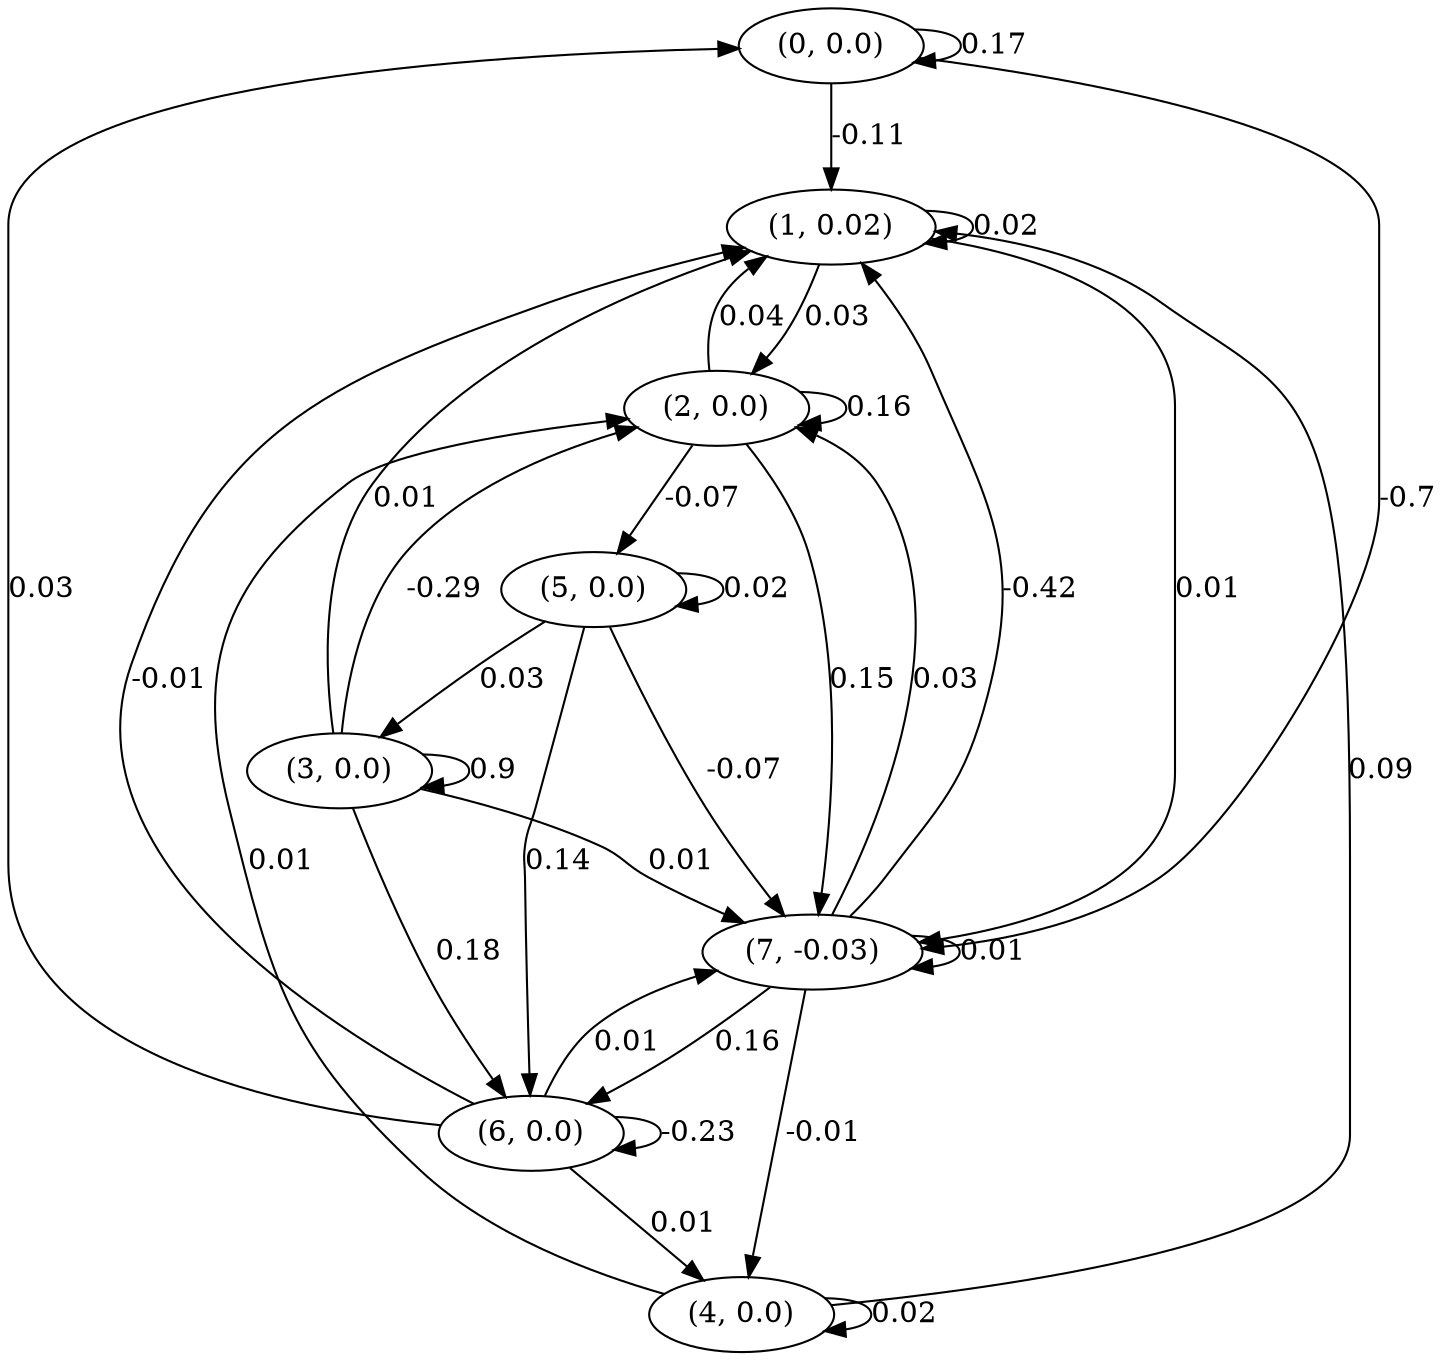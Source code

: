digraph {
    0 [ label = "(0, 0.0)" ]
    1 [ label = "(1, 0.02)" ]
    2 [ label = "(2, 0.0)" ]
    3 [ label = "(3, 0.0)" ]
    4 [ label = "(4, 0.0)" ]
    5 [ label = "(5, 0.0)" ]
    6 [ label = "(6, 0.0)" ]
    7 [ label = "(7, -0.03)" ]
    0 -> 0 [ label = "0.17" ]
    1 -> 1 [ label = "0.02" ]
    2 -> 2 [ label = "0.16" ]
    3 -> 3 [ label = "0.9" ]
    4 -> 4 [ label = "0.02" ]
    5 -> 5 [ label = "0.02" ]
    6 -> 6 [ label = "-0.23" ]
    7 -> 7 [ label = "0.01" ]
    6 -> 0 [ label = "0.03" ]
    0 -> 1 [ label = "-0.11" ]
    2 -> 1 [ label = "0.04" ]
    3 -> 1 [ label = "0.01" ]
    4 -> 1 [ label = "0.09" ]
    6 -> 1 [ label = "-0.01" ]
    7 -> 1 [ label = "-0.42" ]
    1 -> 2 [ label = "0.03" ]
    3 -> 2 [ label = "-0.29" ]
    4 -> 2 [ label = "0.01" ]
    7 -> 2 [ label = "0.03" ]
    5 -> 3 [ label = "0.03" ]
    6 -> 4 [ label = "0.01" ]
    7 -> 4 [ label = "-0.01" ]
    2 -> 5 [ label = "-0.07" ]
    3 -> 6 [ label = "0.18" ]
    5 -> 6 [ label = "0.14" ]
    7 -> 6 [ label = "0.16" ]
    0 -> 7 [ label = "-0.7" ]
    1 -> 7 [ label = "0.01" ]
    2 -> 7 [ label = "0.15" ]
    3 -> 7 [ label = "0.01" ]
    5 -> 7 [ label = "-0.07" ]
    6 -> 7 [ label = "0.01" ]
}

